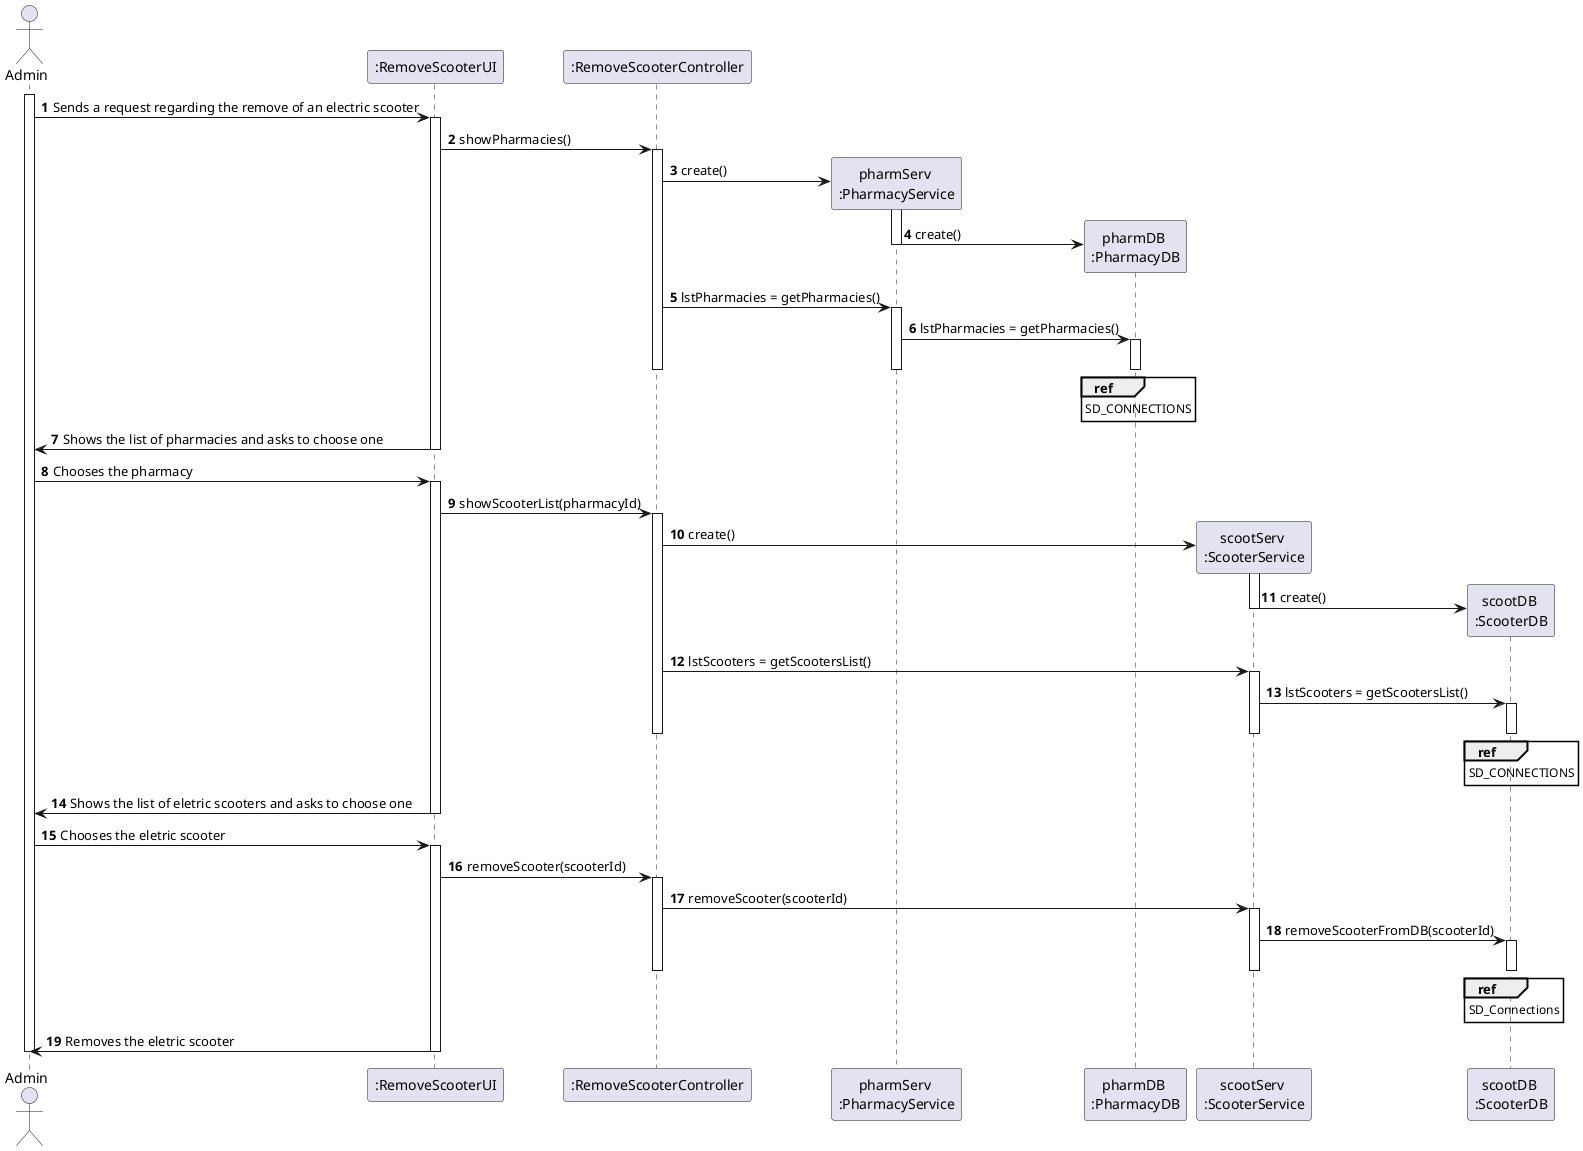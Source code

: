 @startuml
autonumber
actor "Admin" as ADMIN

participant ":RemoveScooterUI" as UI
participant ":RemoveScooterController" as CTRL
participant "pharmServ \n:PharmacyService" as PHS
participant "pharmDB \n:PharmacyDB" as PHDB
participant "scootServ \n:ScooterService" as SS
participant "scootDB \n:ScooterDB" as SDB



activate ADMIN

ADMIN -> UI : Sends a request regarding the remove of an electric scooter
activate UI
UI -> CTRL : showPharmacies()
activate CTRL
CTRL -> PHS ** : create()
activate PHS
PHS -> PHDB ** : create()
deactivate PHS
CTRL -> PHS : lstPharmacies = getPharmacies()
activate PHS
PHS -> PHDB : lstPharmacies = getPharmacies()
activate PHDB
ref over PHDB
SD_CONNECTIONS
end ref
deactivate PHDB
deactivate PHS
deactivate CTRL
UI -> ADMIN : Shows the list of pharmacies and asks to choose one
deactivate UI

ADMIN -> UI : Chooses the pharmacy
activate UI
UI -> CTRL : showScooterList(pharmacyId)
activate CTRL
CTRL -> SS ** : create()
activate SS
SS -> SDB ** : create()
deactivate SS
CTRL -> SS : lstScooters = getScootersList()
activate SS
SS -> SDB : lstScooters = getScootersList()
activate SDB
ref over SDB
SD_CONNECTIONS
end ref
deactivate SDB
deactivate SS
deactivate CTRL
UI -> ADMIN : Shows the list of eletric scooters and asks to choose one
deactivate UI

ADMIN -> UI : Chooses the eletric scooter
activate UI
UI -> CTRL : removeScooter(scooterId)
activate CTRL
CTRL -> SS : removeScooter(scooterId)
activate SS
SS -> SDB : removeScooterFromDB(scooterId)
activate SDB
ref over SDB
SD_Connections
end ref
deactivate SDB
deactivate CTRL
deactivate SS
UI -> ADMIN : Removes the eletric scooter

deactivate UI

deactivate ADMIN

@enduml
